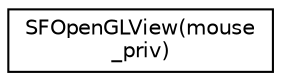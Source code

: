 digraph "Graphical Class Hierarchy"
{
 // LATEX_PDF_SIZE
  edge [fontname="Helvetica",fontsize="10",labelfontname="Helvetica",labelfontsize="10"];
  node [fontname="Helvetica",fontsize="10",shape=record];
  rankdir="LR";
  Node0 [label="SFOpenGLView(mouse\l_priv)",height=0.2,width=0.4,color="black", fillcolor="white", style="filled",URL="$dd/d69/categorySFOpenGLView_07mouse__priv_08.html",tooltip=" "];
}
